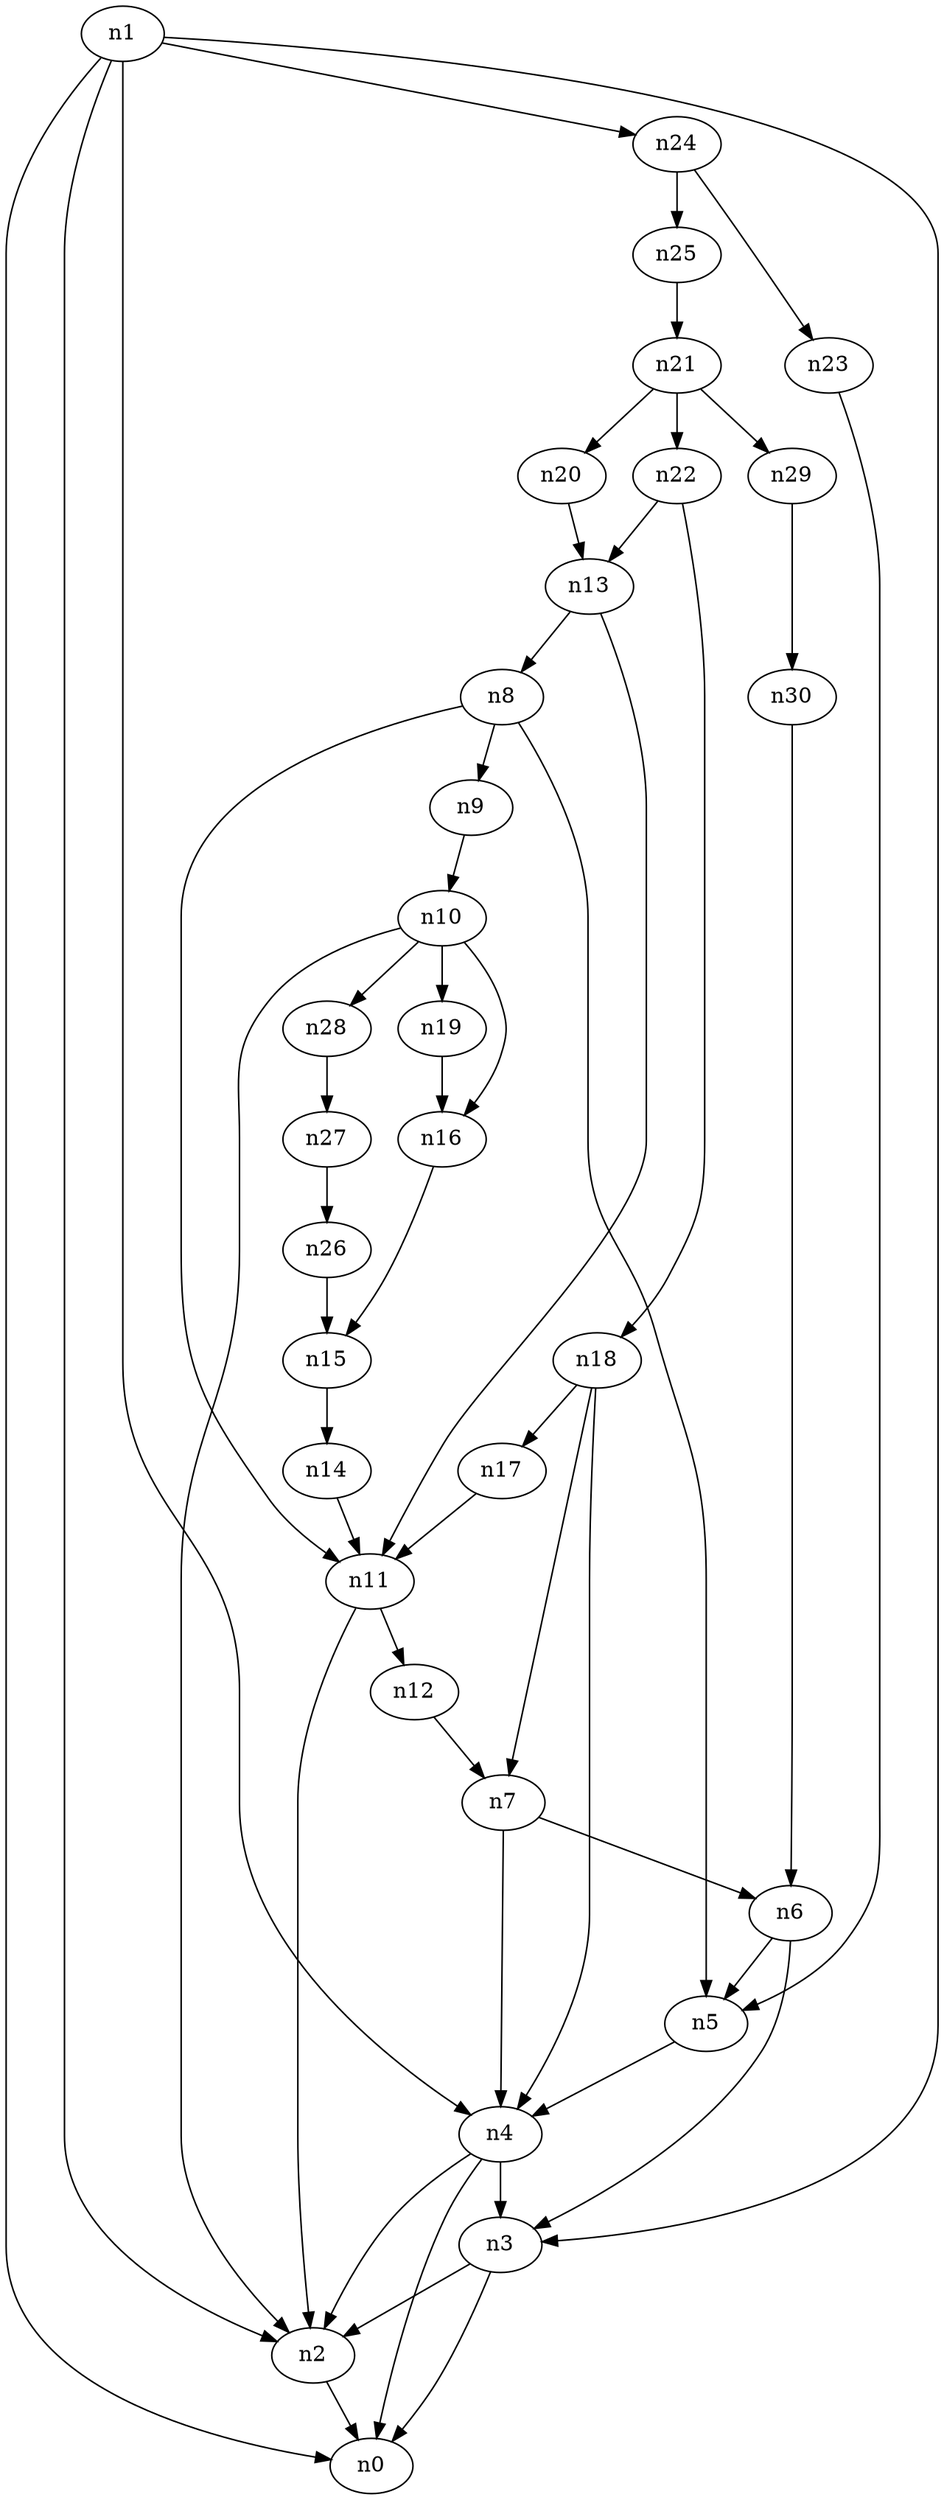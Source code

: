 digraph G {
	n1 -> n0	 [_graphml_id=e0];
	n1 -> n2	 [_graphml_id=e1];
	n1 -> n3	 [_graphml_id=e6];
	n1 -> n4	 [_graphml_id=e9];
	n1 -> n24	 [_graphml_id=e41];
	n2 -> n0	 [_graphml_id=e5];
	n3 -> n0	 [_graphml_id=e8];
	n3 -> n2	 [_graphml_id=e2];
	n4 -> n0	 [_graphml_id=e4];
	n4 -> n2	 [_graphml_id=e7];
	n4 -> n3	 [_graphml_id=e3];
	n5 -> n4	 [_graphml_id=e10];
	n6 -> n3	 [_graphml_id=e12];
	n6 -> n5	 [_graphml_id=e11];
	n7 -> n4	 [_graphml_id=e14];
	n7 -> n6	 [_graphml_id=e13];
	n8 -> n5	 [_graphml_id=e15];
	n8 -> n9	 [_graphml_id=e16];
	n8 -> n11	 [_graphml_id=e24];
	n9 -> n10	 [_graphml_id=e17];
	n10 -> n2	 [_graphml_id=e18];
	n10 -> n16	 [_graphml_id=e28];
	n10 -> n19	 [_graphml_id=e33];
	n10 -> n28	 [_graphml_id=e48];
	n11 -> n2	 [_graphml_id=e19];
	n11 -> n12	 [_graphml_id=e20];
	n12 -> n7	 [_graphml_id=e21];
	n13 -> n8	 [_graphml_id=e23];
	n13 -> n11	 [_graphml_id=e22];
	n14 -> n11	 [_graphml_id=e25];
	n15 -> n14	 [_graphml_id=e26];
	n16 -> n15	 [_graphml_id=e27];
	n17 -> n11	 [_graphml_id=e29];
	n18 -> n4	 [_graphml_id=e31];
	n18 -> n7	 [_graphml_id=e34];
	n18 -> n17	 [_graphml_id=e30];
	n19 -> n16	 [_graphml_id=e32];
	n20 -> n13	 [_graphml_id=e35];
	n21 -> n20	 [_graphml_id=e36];
	n21 -> n22	 [_graphml_id=e37];
	n21 -> n29	 [_graphml_id=e49];
	n22 -> n13	 [_graphml_id=e44];
	n22 -> n18	 [_graphml_id=e38];
	n23 -> n5	 [_graphml_id=e39];
	n24 -> n23	 [_graphml_id=e40];
	n24 -> n25	 [_graphml_id=e43];
	n25 -> n21	 [_graphml_id=e42];
	n26 -> n15	 [_graphml_id=e45];
	n27 -> n26	 [_graphml_id=e46];
	n28 -> n27	 [_graphml_id=e47];
	n29 -> n30	 [_graphml_id=e50];
	n30 -> n6	 [_graphml_id=e51];
}
